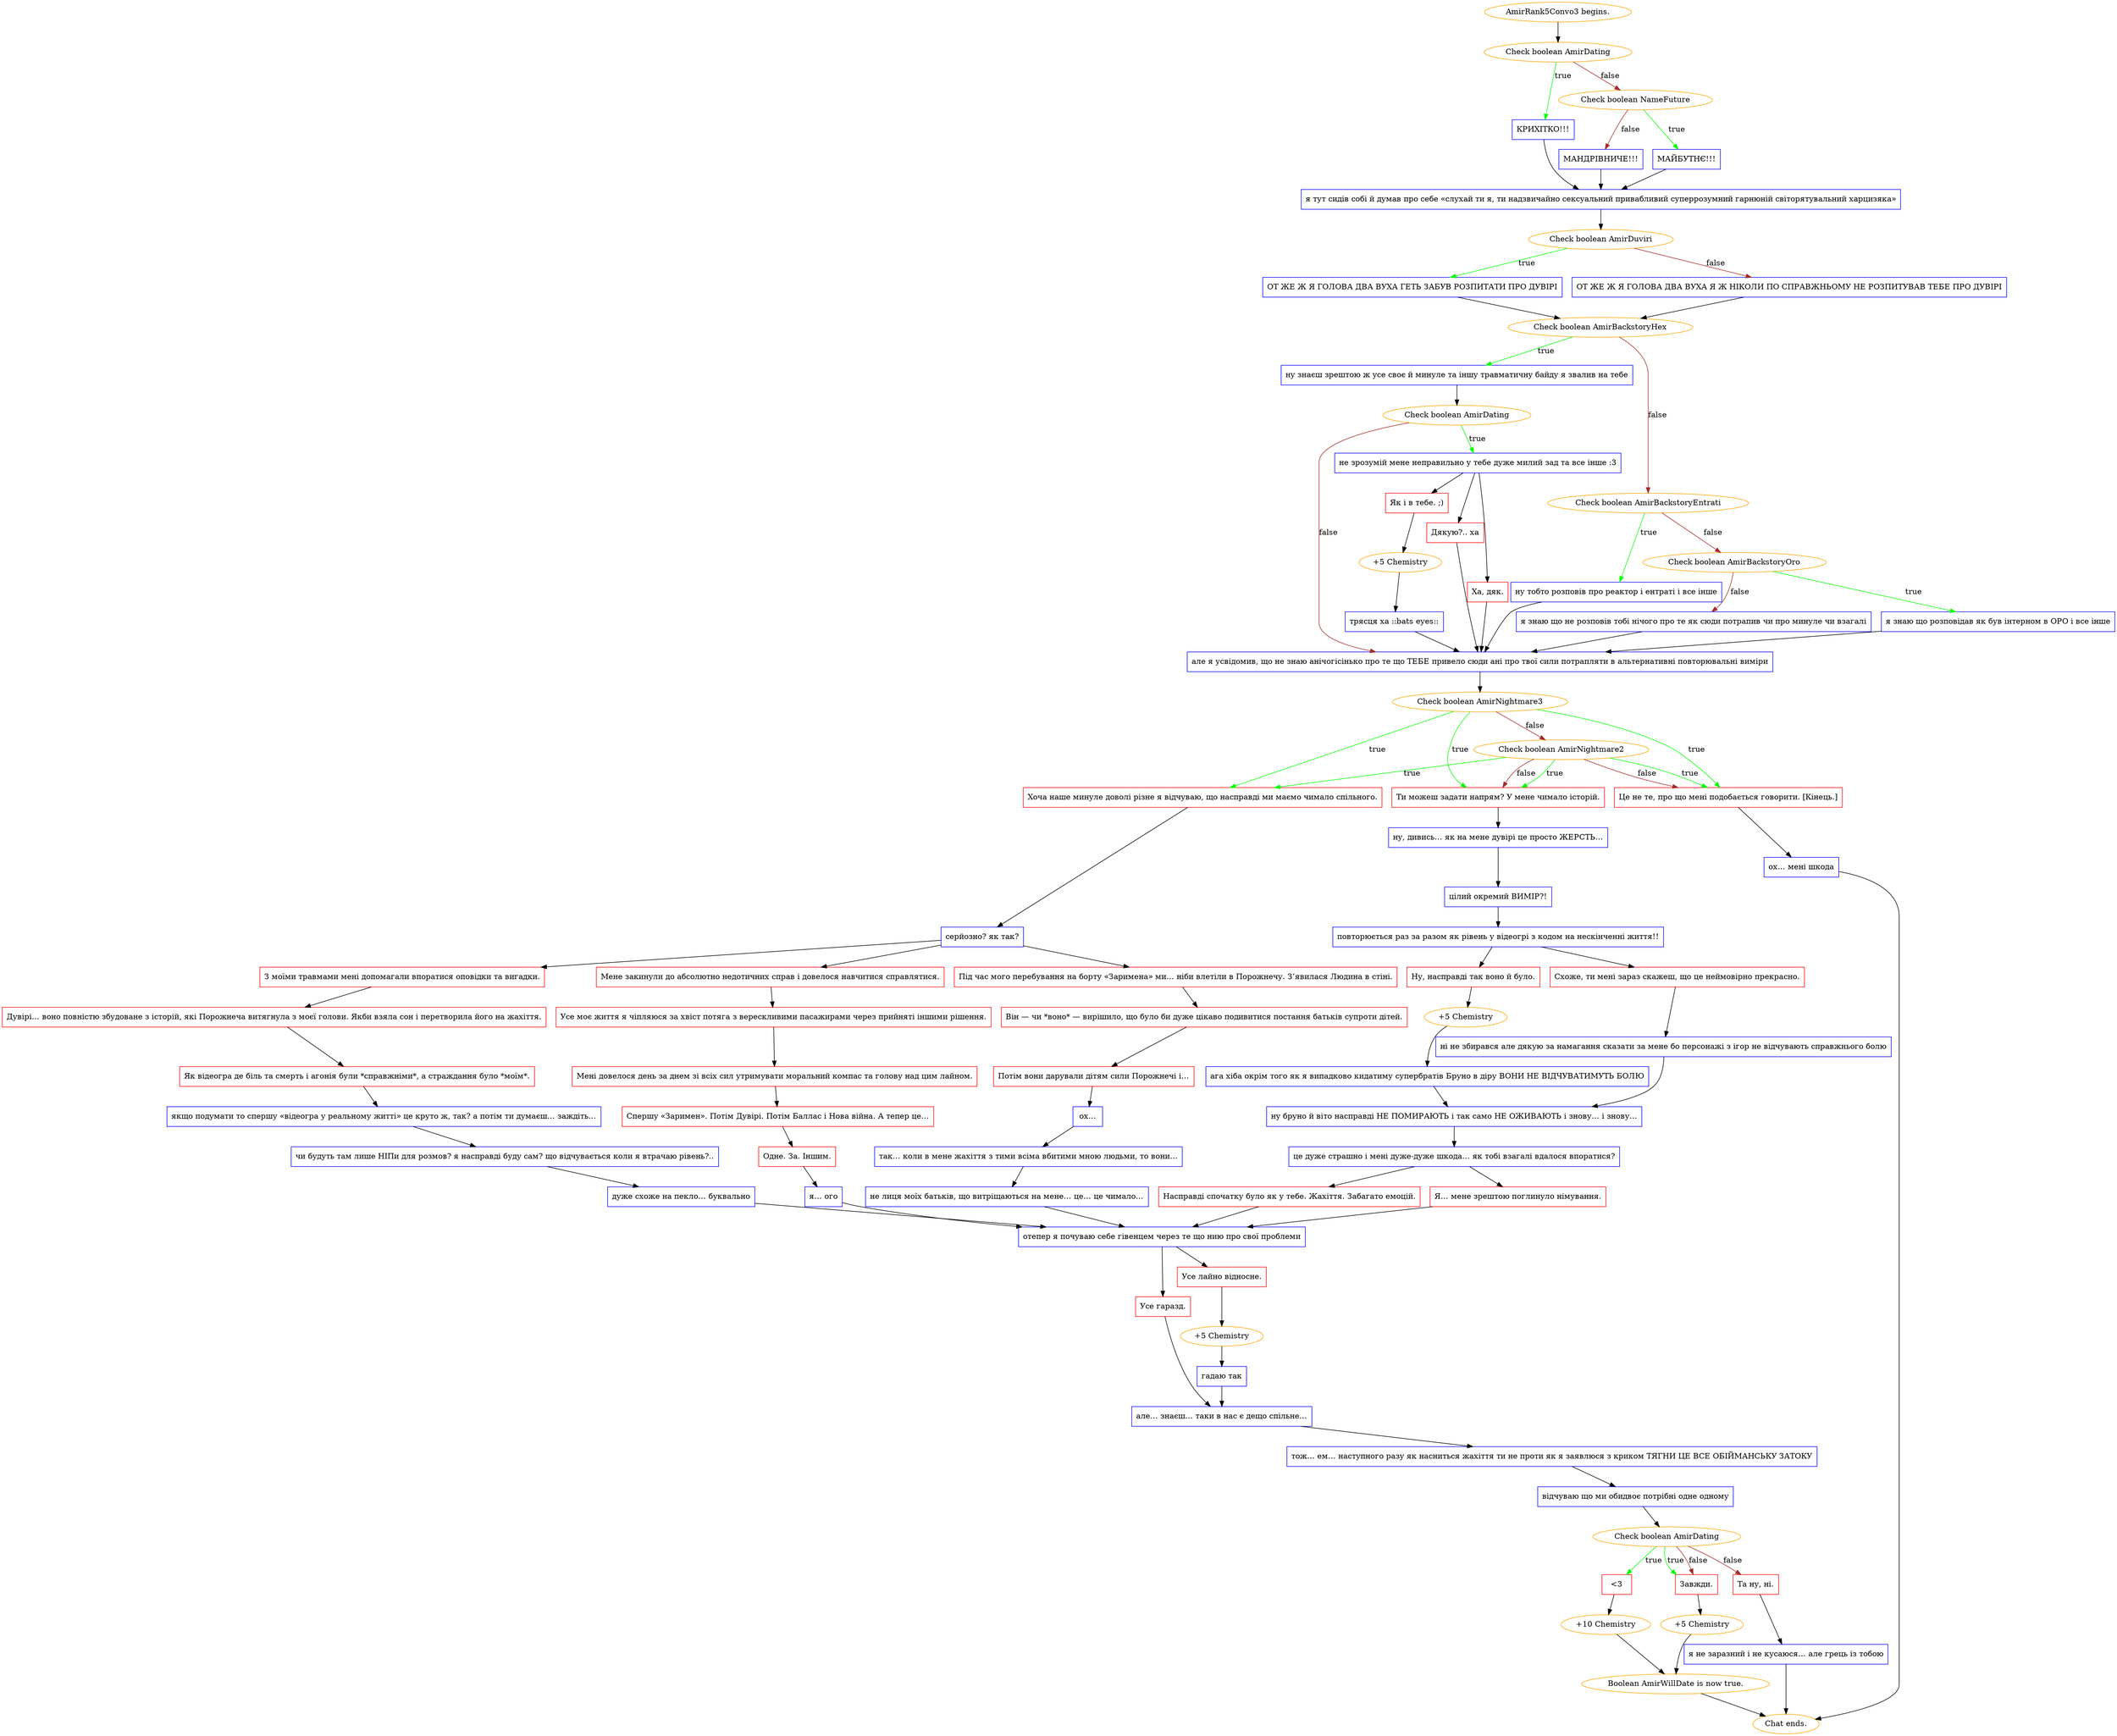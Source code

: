 digraph {
	"AmirRank5Convo3 begins." [color=orange];
		"AmirRank5Convo3 begins." -> j2650937555;
	j2650937555 [label="Check boolean AmirDating",color=orange];
		j2650937555 -> j3938352771 [label=true,color=green];
		j2650937555 -> j3219616308 [label=false,color=brown];
	j3938352771 [label="КРИХІТКО!!!",shape=box,color=blue];
		j3938352771 -> j3066187627;
	j3219616308 [label="Check boolean NameFuture",color=orange];
		j3219616308 -> j3354711771 [label=true,color=green];
		j3219616308 -> j605167359 [label=false,color=brown];
	j3066187627 [label="я тут сидів собі й думав про себе «слухай ти я, ти надзвичайно сексуальний привабливий суперрозумний гарнюній світорятувальний харцизяка»",shape=box,color=blue];
		j3066187627 -> j4283957504;
	j3354711771 [label="МАЙБУТНЄ!!!",shape=box,color=blue];
		j3354711771 -> j3066187627;
	j605167359 [label="МАНДРІВНИЧЕ!!!",shape=box,color=blue];
		j605167359 -> j3066187627;
	j4283957504 [label="Check boolean AmirDuviri",color=orange];
		j4283957504 -> j2921580408 [label=true,color=green];
		j4283957504 -> j67937981 [label=false,color=brown];
	j2921580408 [label="ОТ ЖЕ Ж Я ГОЛОВА ДВА ВУХА ГЕТЬ ЗАБУВ РОЗПИТАТИ ПРО ДУВІРІ",shape=box,color=blue];
		j2921580408 -> j1452669816;
	j67937981 [label="ОТ ЖЕ Ж Я ГОЛОВА ДВА ВУХА Я Ж НІКОЛИ ПО СПРАВЖНЬОМУ НЕ РОЗПИТУВАВ ТЕБЕ ПРО ДУВІРІ",shape=box,color=blue];
		j67937981 -> j1452669816;
	j1452669816 [label="Check boolean AmirBackstoryHex",color=orange];
		j1452669816 -> j688733907 [label=true,color=green];
		j1452669816 -> j2445936876 [label=false,color=brown];
	j688733907 [label="ну знаєш зрештою ж усе своє й минуле та іншу травматичну байду я звалив на тебе",shape=box,color=blue];
		j688733907 -> j1853334382;
	j2445936876 [label="Check boolean AmirBackstoryEntrati",color=orange];
		j2445936876 -> j3933625334 [label=true,color=green];
		j2445936876 -> j2190704803 [label=false,color=brown];
	j1853334382 [label="Check boolean AmirDating",color=orange];
		j1853334382 -> j138426211 [label=true,color=green];
		j1853334382 -> j3285452020 [label=false,color=brown];
	j3933625334 [label="ну тобто розповів про реактор і ентраті і все інше",shape=box,color=blue];
		j3933625334 -> j3285452020;
	j2190704803 [label="Check boolean AmirBackstoryOro",color=orange];
		j2190704803 -> j3766445974 [label=true,color=green];
		j2190704803 -> j2893827295 [label=false,color=brown];
	j138426211 [label="не зрозумій мене неправильно у тебе дуже милий зад та все інше :3",shape=box,color=blue];
		j138426211 -> j3655090890;
		j138426211 -> j2343201118;
		j138426211 -> j143008593;
	j3285452020 [label="але я усвідомив, що не знаю анічогісінько про те що ТЕБЕ привело сюди ані про твої сили потрапляти в альтернативні повторювальні виміри",shape=box,color=blue];
		j3285452020 -> j1386368209;
	j3766445974 [label="я знаю що розповідав як був інтерном в ОРО і все інше",shape=box,color=blue];
		j3766445974 -> j3285452020;
	j2893827295 [label="я знаю що не розповів тобі нічого про те як сюди потрапив чи про минуле чи взагалі",shape=box,color=blue];
		j2893827295 -> j3285452020;
	j3655090890 [label="Дякую?.. ха",shape=box,color=red];
		j3655090890 -> j3285452020;
	j2343201118 [label="Ха, дяк.",shape=box,color=red];
		j2343201118 -> j3285452020;
	j143008593 [label="Як і в тебе. ;)",shape=box,color=red];
		j143008593 -> j668137109;
	j1386368209 [label="Check boolean AmirNightmare3",color=orange];
		j1386368209 -> j1200041545 [label=true,color=green];
		j1386368209 -> j1117923955 [label=true,color=green];
		j1386368209 -> j1758616276 [label=true,color=green];
		j1386368209 -> j2314003121 [label=false,color=brown];
	j668137109 [label="+5 Chemistry",color=orange];
		j668137109 -> j4023403698;
	j1200041545 [label="Хоча наше минуле доволі різне я відчуваю, що насправді ми маємо чимало спільного.",shape=box,color=red];
		j1200041545 -> j1396495611;
	j1117923955 [label="Ти можеш задати напрям? У мене чимало історій.",shape=box,color=red];
		j1117923955 -> j4136928366;
	j1758616276 [label="Це не те, про що мені подобається говорити. [Кінець.]",shape=box,color=red];
		j1758616276 -> j1226372518;
	j2314003121 [label="Check boolean AmirNightmare2",color=orange];
		j2314003121 -> j1200041545 [label=true,color=green];
		j2314003121 -> j1117923955 [label=true,color=green];
		j2314003121 -> j1758616276 [label=true,color=green];
		j2314003121 -> j1117923955 [label=false,color=brown];
		j2314003121 -> j1758616276 [label=false,color=brown];
	j4023403698 [label="трясця ха ::bats eyes::",shape=box,color=blue];
		j4023403698 -> j3285452020;
	j1396495611 [label="серйозно? як так?",shape=box,color=blue];
		j1396495611 -> j2123662588;
		j1396495611 -> j916657997;
		j1396495611 -> j1700258953;
	j4136928366 [label="ну, дивись… як на мене дувірі це просто ЖЕРСТЬ…",shape=box,color=blue];
		j4136928366 -> j222593510;
	j1226372518 [label="ох… мені шкода",shape=box,color=blue];
		j1226372518 -> "Chat ends.";
	j2123662588 [label="З моїми травмами мені допомагали впоратися оповідки та вигадки.",shape=box,color=red];
		j2123662588 -> j1607674693;
	j916657997 [label="Мене закинули до абсолютно недотичних справ і довелося навчитися справлятися.",shape=box,color=red];
		j916657997 -> j4004980883;
	j1700258953 [label="Під час мого перебування на борту «Заримена» ми… ніби влетіли в Порожнечу. З’явилася Людина в стіні.",shape=box,color=red];
		j1700258953 -> j3089702587;
	j222593510 [label="цілий окремий ВИМІР?!",shape=box,color=blue];
		j222593510 -> j2617508623;
	"Chat ends." [color=orange];
	j1607674693 [label="Дувірі… воно повністю збудоване з історій, які Порожнеча витягнула з моєї голови. Якби взяла сон і перетворила його на жахіття.",shape=box,color=red];
		j1607674693 -> j1065430505;
	j4004980883 [label="Усе моє життя я чіпляюся за хвіст потяга з верескливими пасажирами через прийняті іншими рішення.",shape=box,color=red];
		j4004980883 -> j1957569248;
	j3089702587 [label="Він — чи *воно* — вирішило, що було би дуже цікаво подивитися постання батьків супроти дітей.",shape=box,color=red];
		j3089702587 -> j2013298780;
	j2617508623 [label="повторюється раз за разом як рівень у відеогрі з кодом на нескінченні життя!!",shape=box,color=blue];
		j2617508623 -> j4293420269;
		j2617508623 -> j643194505;
	j1065430505 [label="Як відеогра де біль та смерть і агонія були *справжніми*, а страждання було *моїм*.",shape=box,color=red];
		j1065430505 -> j2656887534;
	j1957569248 [label="Мені довелося день за днем зі всіх сил утримувати моральний компас та голову над цим лайном.",shape=box,color=red];
		j1957569248 -> j3054128456;
	j2013298780 [label="Потім вони дарували дітям сили Порожнечі і…",shape=box,color=red];
		j2013298780 -> j2861808527;
	j4293420269 [label="Схоже, ти мені зараз скажеш, що це неймовірно прекрасно.",shape=box,color=red];
		j4293420269 -> j3344282551;
	j643194505 [label="Ну, насправді так воно й було.",shape=box,color=red];
		j643194505 -> j344539664;
	j2656887534 [label="якщо подумати то спершу «відеогра у реальному житті» це круто ж, так? а потім ти думаєш… заждіть…",shape=box,color=blue];
		j2656887534 -> j2806787962;
	j3054128456 [label="Спершу «Заримен». Потім Дувірі. Потім Баллас і Нова війна. А тепер це…",shape=box,color=red];
		j3054128456 -> j3359714729;
	j2861808527 [label="ох…",shape=box,color=blue];
		j2861808527 -> j3494745213;
	j3344282551 [label="ні не збирався але дякую за намагання сказати за мене бо персонажі з ігор не відчувають справжнього болю",shape=box,color=blue];
		j3344282551 -> j2047148767;
	j344539664 [label="+5 Chemistry",color=orange];
		j344539664 -> j1136473650;
	j2806787962 [label="чи будуть там лише НІПи для розмов? я насправді буду сам? що відчувається коли я втрачаю рівень?..",shape=box,color=blue];
		j2806787962 -> j3544819779;
	j3359714729 [label="Одне. За. Іншим.",shape=box,color=red];
		j3359714729 -> j3688217316;
	j3494745213 [label="так… коли в мене жахіття з тими всіма вбитими мною людьми, то вони…",shape=box,color=blue];
		j3494745213 -> j451190353;
	j2047148767 [label="ну бруно й віто насправді НЕ ПОМИРАЮТЬ і так само НЕ ОЖИВАЮТЬ і знову… і знову…",shape=box,color=blue];
		j2047148767 -> j2730517017;
	j1136473650 [label="ага хіба окрім того як я випадково кидатиму супербратів Бруно в діру ВОНИ НЕ ВІДЧУВАТИМУТЬ БОЛЮ",shape=box,color=blue];
		j1136473650 -> j2047148767;
	j3544819779 [label="дуже схоже на пекло… буквально",shape=box,color=blue];
		j3544819779 -> j76740276;
	j3688217316 [label="я… ого",shape=box,color=blue];
		j3688217316 -> j76740276;
	j451190353 [label="не лиця моїх батьків, що витріщаються на мене… це… це чимало…",shape=box,color=blue];
		j451190353 -> j76740276;
	j2730517017 [label="це дуже страшно і мені дуже-дуже шкода… як тобі взагалі вдалося впоратися?",shape=box,color=blue];
		j2730517017 -> j3648157151;
		j2730517017 -> j2037461952;
	j76740276 [label="отепер я почуваю себе гівенцем через те що нию про свої проблеми",shape=box,color=blue];
		j76740276 -> j814503999;
		j76740276 -> j1140003946;
	j3648157151 [label="Насправді спочатку було як у тебе. Жахіття. Забагато емоцій.",shape=box,color=red];
		j3648157151 -> j76740276;
	j2037461952 [label="Я… мене зрештою поглинуло німування.",shape=box,color=red];
		j2037461952 -> j76740276;
	j814503999 [label="Усе гаразд.",shape=box,color=red];
		j814503999 -> j1114608365;
	j1140003946 [label="Усе лайно відносне.",shape=box,color=red];
		j1140003946 -> j881088089;
	j1114608365 [label="але… знаєш… таки в нас є дещо спільне…",shape=box,color=blue];
		j1114608365 -> j853028928;
	j881088089 [label="+5 Chemistry",color=orange];
		j881088089 -> j372708206;
	j853028928 [label="тож… ем… наступного разу як насниться жахіття ти не проти як я заявлюся з криком ТЯГНИ ЦЕ ВСЕ ОБІЙМАНСЬКУ ЗАТОКУ",shape=box,color=blue];
		j853028928 -> j2902264089;
	j372708206 [label="гадаю так",shape=box,color=blue];
		j372708206 -> j1114608365;
	j2902264089 [label="відчуваю що ми обидвоє потрібні одне одному",shape=box,color=blue];
		j2902264089 -> j3439893062;
	j3439893062 [label="Check boolean AmirDating",color=orange];
		j3439893062 -> j180809753 [label=true,color=green];
		j3439893062 -> j1346733323 [label=true,color=green];
		j3439893062 -> j1346733323 [label=false,color=brown];
		j3439893062 -> j1901725486 [label=false,color=brown];
	j180809753 [label="<3",shape=box,color=red];
		j180809753 -> j1720236604;
	j1346733323 [label="Завжди.",shape=box,color=red];
		j1346733323 -> j2463344579;
	j1901725486 [label="Та ну, ні.",shape=box,color=red];
		j1901725486 -> j1535402469;
	j1720236604 [label="+10 Chemistry",color=orange];
		j1720236604 -> j1538486228;
	j2463344579 [label="+5 Chemistry",color=orange];
		j2463344579 -> j1538486228;
	j1535402469 [label="я не заразний і не кусаюся… але грець із тобою",shape=box,color=blue];
		j1535402469 -> "Chat ends.";
	j1538486228 [label="Boolean AmirWillDate is now true.",color=orange];
		j1538486228 -> "Chat ends.";
}